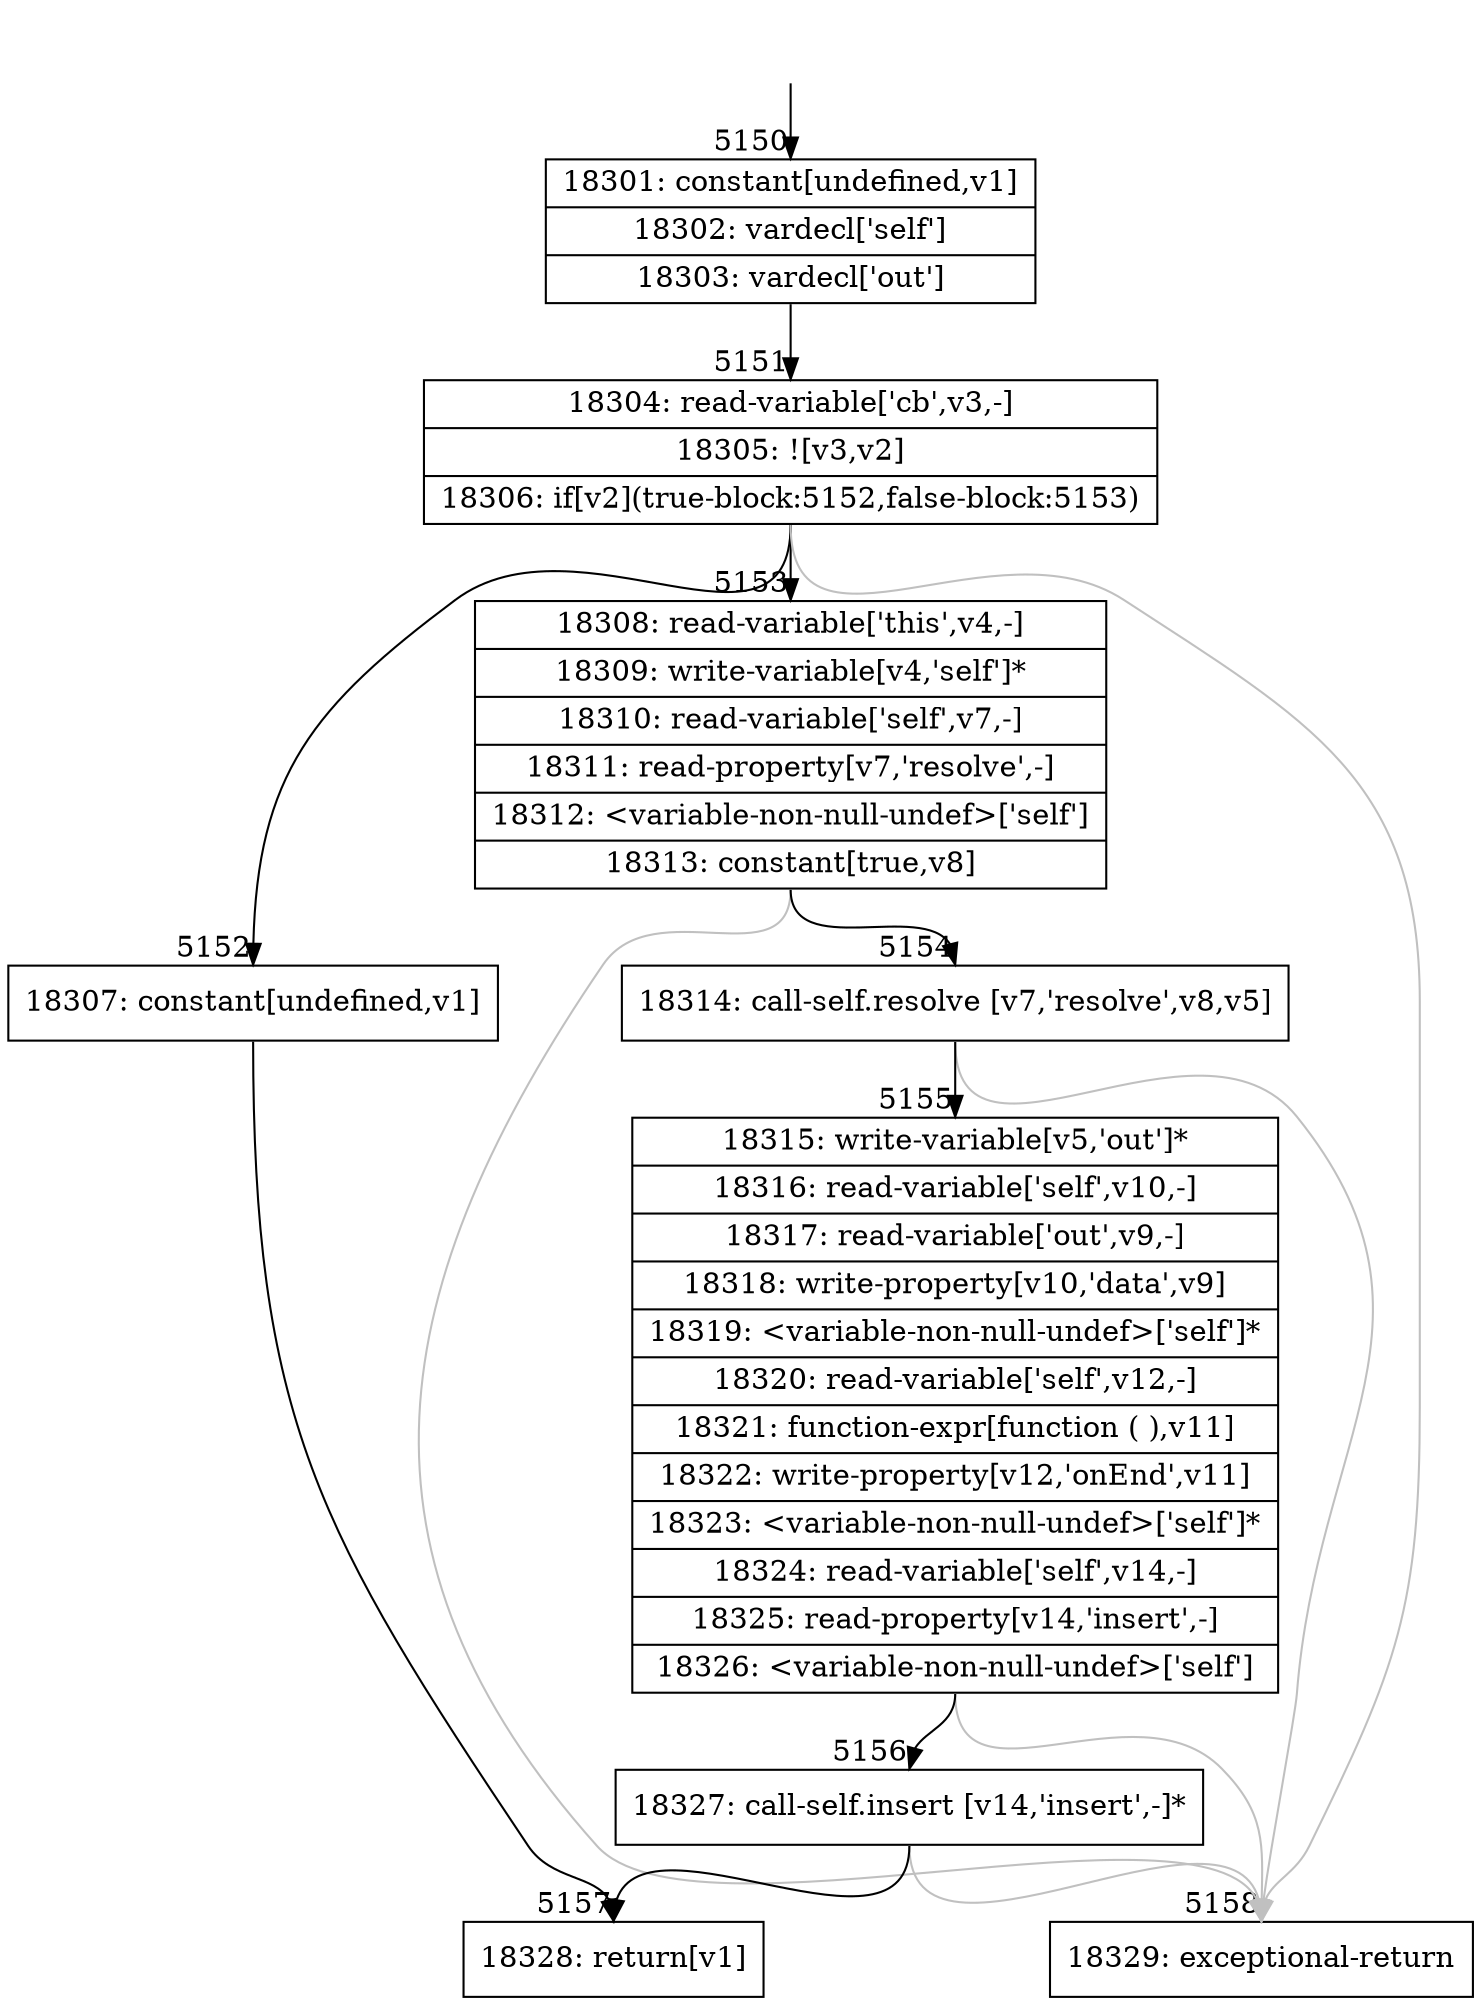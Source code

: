 digraph {
rankdir="TD"
BB_entry238[shape=none,label=""];
BB_entry238 -> BB5150 [tailport=s, headport=n, headlabel="    5150"]
BB5150 [shape=record label="{18301: constant[undefined,v1]|18302: vardecl['self']|18303: vardecl['out']}" ] 
BB5150 -> BB5151 [tailport=s, headport=n, headlabel="      5151"]
BB5151 [shape=record label="{18304: read-variable['cb',v3,-]|18305: ![v3,v2]|18306: if[v2](true-block:5152,false-block:5153)}" ] 
BB5151 -> BB5152 [tailport=s, headport=n, headlabel="      5152"]
BB5151 -> BB5153 [tailport=s, headport=n, headlabel="      5153"]
BB5151 -> BB5158 [tailport=s, headport=n, color=gray, headlabel="      5158"]
BB5152 [shape=record label="{18307: constant[undefined,v1]}" ] 
BB5152 -> BB5157 [tailport=s, headport=n, headlabel="      5157"]
BB5153 [shape=record label="{18308: read-variable['this',v4,-]|18309: write-variable[v4,'self']*|18310: read-variable['self',v7,-]|18311: read-property[v7,'resolve',-]|18312: \<variable-non-null-undef\>['self']|18313: constant[true,v8]}" ] 
BB5153 -> BB5154 [tailport=s, headport=n, headlabel="      5154"]
BB5153 -> BB5158 [tailport=s, headport=n, color=gray]
BB5154 [shape=record label="{18314: call-self.resolve [v7,'resolve',v8,v5]}" ] 
BB5154 -> BB5155 [tailport=s, headport=n, headlabel="      5155"]
BB5154 -> BB5158 [tailport=s, headport=n, color=gray]
BB5155 [shape=record label="{18315: write-variable[v5,'out']*|18316: read-variable['self',v10,-]|18317: read-variable['out',v9,-]|18318: write-property[v10,'data',v9]|18319: \<variable-non-null-undef\>['self']*|18320: read-variable['self',v12,-]|18321: function-expr[function ( ),v11]|18322: write-property[v12,'onEnd',v11]|18323: \<variable-non-null-undef\>['self']*|18324: read-variable['self',v14,-]|18325: read-property[v14,'insert',-]|18326: \<variable-non-null-undef\>['self']}" ] 
BB5155 -> BB5156 [tailport=s, headport=n, headlabel="      5156"]
BB5155 -> BB5158 [tailport=s, headport=n, color=gray]
BB5156 [shape=record label="{18327: call-self.insert [v14,'insert',-]*}" ] 
BB5156 -> BB5157 [tailport=s, headport=n]
BB5156 -> BB5158 [tailport=s, headport=n, color=gray]
BB5157 [shape=record label="{18328: return[v1]}" ] 
BB5158 [shape=record label="{18329: exceptional-return}" ] 
//#$~ 8446
}
